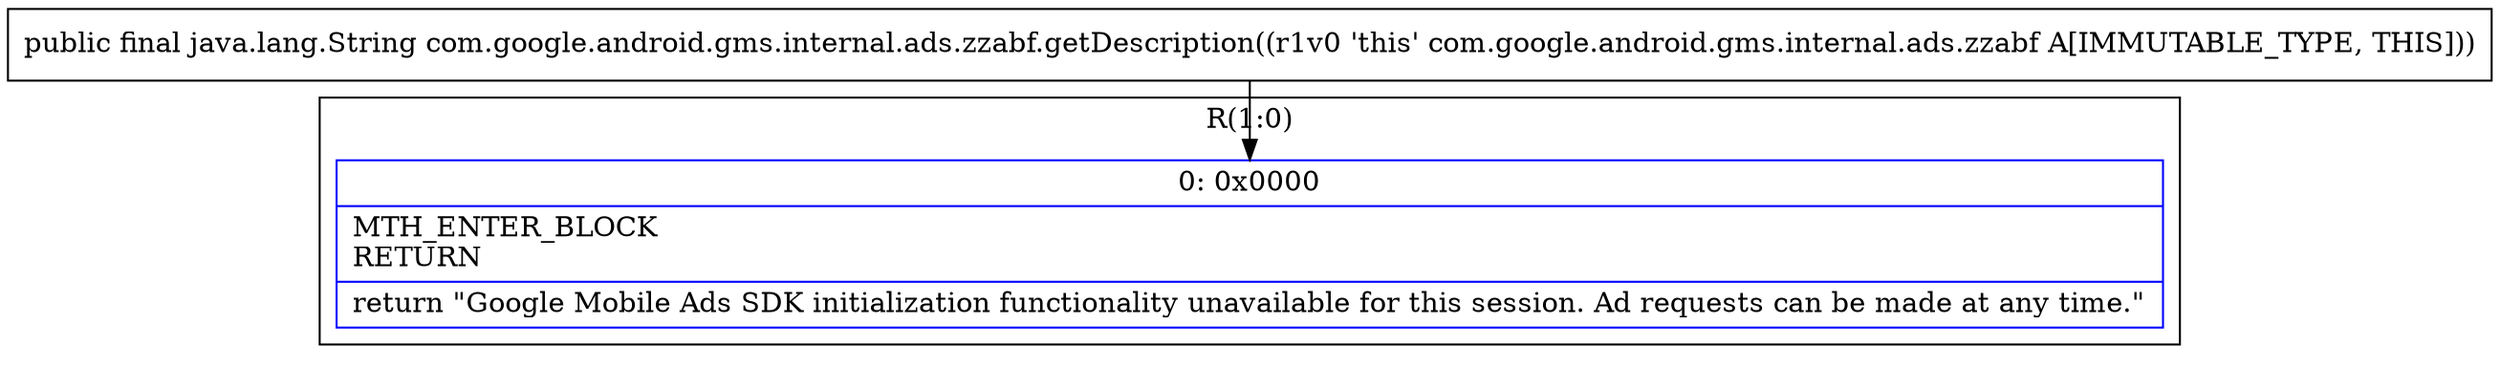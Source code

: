 digraph "CFG forcom.google.android.gms.internal.ads.zzabf.getDescription()Ljava\/lang\/String;" {
subgraph cluster_Region_2016494428 {
label = "R(1:0)";
node [shape=record,color=blue];
Node_0 [shape=record,label="{0\:\ 0x0000|MTH_ENTER_BLOCK\lRETURN\l|return \"Google Mobile Ads SDK initialization functionality unavailable for this session. Ad requests can be made at any time.\"\l}"];
}
MethodNode[shape=record,label="{public final java.lang.String com.google.android.gms.internal.ads.zzabf.getDescription((r1v0 'this' com.google.android.gms.internal.ads.zzabf A[IMMUTABLE_TYPE, THIS])) }"];
MethodNode -> Node_0;
}

